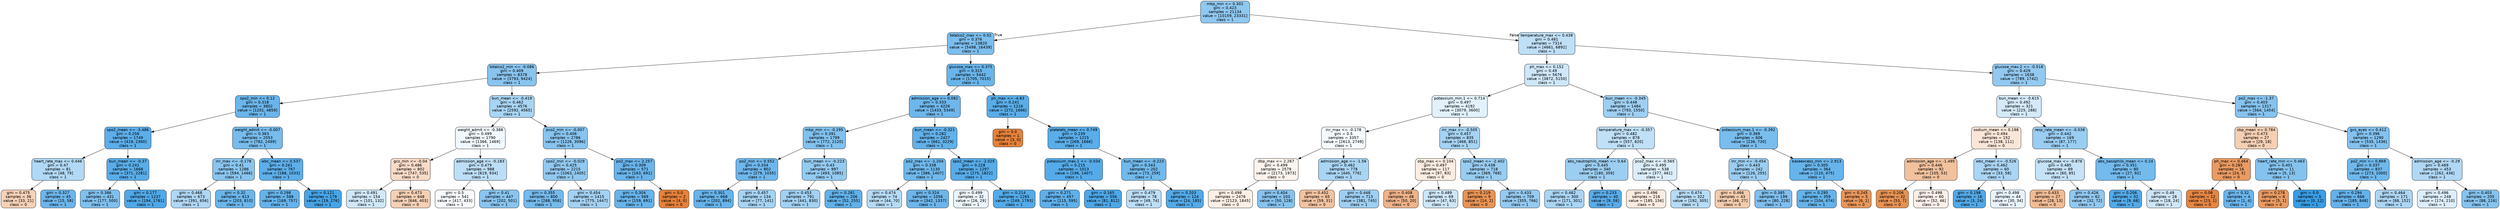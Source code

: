 digraph Tree {
node [shape=box, style="filled, rounded", color="black", fontname="helvetica"] ;
edge [fontname="helvetica"] ;
0 [label="mbp_min <= 0.302\ngini = 0.423\nsamples = 21134\nvalue = [10159, 23331]\nclass = 1", fillcolor="#8fc8f0"] ;
1 [label="totalco2_max <= 0.02\ngini = 0.376\nsamples = 13820\nvalue = [5498, 16439]\nclass = 1", fillcolor="#7bbeee"] ;
0 -> 1 [labeldistance=2.5, labelangle=45, headlabel="True"] ;
2 [label="totalco2_min <= -0.086\ngini = 0.409\nsamples = 8378\nvalue = [3793, 9424]\nclass = 1", fillcolor="#89c4ef"] ;
1 -> 2 ;
3 [label="spo2_min <= 0.12\ngini = 0.318\nsamples = 3802\nvalue = [1201, 4859]\nclass = 1", fillcolor="#6ab5eb"] ;
2 -> 3 ;
4 [label="spo2_mean <= -3.486\ngini = 0.256\nsamples = 1749\nvalue = [419, 2360]\nclass = 1", fillcolor="#5caeea"] ;
3 -> 4 ;
5 [label="heart_rate_max <= 0.446\ngini = 0.47\nsamples = 81\nvalue = [48, 79]\nclass = 1", fillcolor="#b1d9f5"] ;
4 -> 5 ;
6 [label="gini = 0.475\nsamples = 36\nvalue = [33, 21]\nclass = 0", fillcolor="#f6d1b7"] ;
5 -> 6 ;
7 [label="gini = 0.327\nsamples = 45\nvalue = [15, 58]\nclass = 1", fillcolor="#6cb6ec"] ;
5 -> 7 ;
8 [label="bun_mean <= -0.37\ngini = 0.241\nsamples = 1668\nvalue = [371, 2281]\nclass = 1", fillcolor="#59ade9"] ;
4 -> 8 ;
9 [label="gini = 0.386\nsamples = 431\nvalue = [177, 500]\nclass = 1", fillcolor="#7fc0ee"] ;
8 -> 9 ;
10 [label="gini = 0.177\nsamples = 1237\nvalue = [194, 1781]\nclass = 1", fillcolor="#4fa8e8"] ;
8 -> 10 ;
11 [label="weight_admit <= -0.007\ngini = 0.363\nsamples = 2053\nvalue = [782, 2499]\nclass = 1", fillcolor="#77bced"] ;
3 -> 11 ;
12 [label="inr_max <= -0.178\ngini = 0.41\nsamples = 1286\nvalue = [594, 1466]\nclass = 1", fillcolor="#89c5f0"] ;
11 -> 12 ;
13 [label="gini = 0.468\nsamples = 673\nvalue = [391, 656]\nclass = 1", fillcolor="#afd7f4"] ;
12 -> 13 ;
14 [label="gini = 0.32\nsamples = 613\nvalue = [203, 810]\nclass = 1", fillcolor="#6bb6ec"] ;
12 -> 14 ;
15 [label="wbc_mean <= 0.537\ngini = 0.261\nsamples = 767\nvalue = [188, 1033]\nclass = 1", fillcolor="#5dafea"] ;
11 -> 15 ;
16 [label="gini = 0.298\nsamples = 588\nvalue = [169, 757]\nclass = 1", fillcolor="#65b3eb"] ;
15 -> 16 ;
17 [label="gini = 0.121\nsamples = 179\nvalue = [19, 276]\nclass = 1", fillcolor="#47a4e7"] ;
15 -> 17 ;
18 [label="bun_mean <= -0.419\ngini = 0.462\nsamples = 4576\nvalue = [2592, 4565]\nclass = 1", fillcolor="#a9d5f4"] ;
2 -> 18 ;
19 [label="weight_admit <= -0.388\ngini = 0.499\nsamples = 1790\nvalue = [1366, 1469]\nclass = 1", fillcolor="#f1f8fd"] ;
18 -> 19 ;
20 [label="gcs_min <= -0.04\ngini = 0.486\nsamples = 802\nvalue = [747, 535]\nclass = 0", fillcolor="#f8dbc7"] ;
19 -> 20 ;
21 [label="gini = 0.491\nsamples = 154\nvalue = [101, 132]\nclass = 1", fillcolor="#d0e8f9"] ;
20 -> 21 ;
22 [label="gini = 0.473\nsamples = 648\nvalue = [646, 403]\nclass = 0", fillcolor="#f5d0b5"] ;
20 -> 22 ;
23 [label="admission_age <= -0.183\ngini = 0.479\nsamples = 988\nvalue = [619, 934]\nclass = 1", fillcolor="#bcdef6"] ;
19 -> 23 ;
24 [label="gini = 0.5\nsamples = 541\nvalue = [417, 433]\nclass = 1", fillcolor="#f8fbfe"] ;
23 -> 24 ;
25 [label="gini = 0.41\nsamples = 447\nvalue = [202, 501]\nclass = 1", fillcolor="#89c5ef"] ;
23 -> 25 ;
26 [label="pco2_min <= -0.007\ngini = 0.406\nsamples = 2786\nvalue = [1226, 3096]\nclass = 1", fillcolor="#87c4ef"] ;
18 -> 26 ;
27 [label="spo2_min <= -0.029\ngini = 0.425\nsamples = 2215\nvalue = [1063, 2405]\nclass = 1", fillcolor="#91c8f0"] ;
26 -> 27 ;
28 [label="gini = 0.355\nsamples = 800\nvalue = [288, 958]\nclass = 1", fillcolor="#75baed"] ;
27 -> 28 ;
29 [label="gini = 0.454\nsamples = 1415\nvalue = [775, 1447]\nclass = 1", fillcolor="#a3d1f3"] ;
27 -> 29 ;
30 [label="po2_max <= 2.257\ngini = 0.309\nsamples = 571\nvalue = [163, 691]\nclass = 1", fillcolor="#68b4eb"] ;
26 -> 30 ;
31 [label="gini = 0.304\nsamples = 569\nvalue = [159, 691]\nclass = 1", fillcolor="#67b4eb"] ;
30 -> 31 ;
32 [label="gini = 0.0\nsamples = 2\nvalue = [4, 0]\nclass = 0", fillcolor="#e58139"] ;
30 -> 32 ;
33 [label="glucose_max <= 0.375\ngini = 0.315\nsamples = 5442\nvalue = [1705, 7015]\nclass = 1", fillcolor="#69b5eb"] ;
1 -> 33 ;
34 [label="admission_age <= 0.082\ngini = 0.333\nsamples = 4226\nvalue = [1433, 5349]\nclass = 1", fillcolor="#6eb7ec"] ;
33 -> 34 ;
35 [label="mbp_min <= -0.295\ngini = 0.391\nsamples = 1799\nvalue = [772, 2120]\nclass = 1", fillcolor="#81c1ee"] ;
34 -> 35 ;
36 [label="po2_min <= 0.552\ngini = 0.334\nsamples = 802\nvalue = [279, 1035]\nclass = 1", fillcolor="#6eb7ec"] ;
35 -> 36 ;
37 [label="gini = 0.301\nsamples = 668\nvalue = [202, 894]\nclass = 1", fillcolor="#66b3eb"] ;
36 -> 37 ;
38 [label="gini = 0.457\nsamples = 134\nvalue = [77, 141]\nclass = 1", fillcolor="#a5d3f3"] ;
36 -> 38 ;
39 [label="bun_mean <= -0.223\ngini = 0.43\nsamples = 997\nvalue = [493, 1085]\nclass = 1", fillcolor="#93caf1"] ;
35 -> 39 ;
40 [label="gini = 0.453\nsamples = 791\nvalue = [441, 830]\nclass = 1", fillcolor="#a2d1f3"] ;
39 -> 40 ;
41 [label="gini = 0.281\nsamples = 206\nvalue = [52, 255]\nclass = 1", fillcolor="#61b1ea"] ;
39 -> 41 ;
42 [label="bun_mean <= -0.321\ngini = 0.282\nsamples = 2427\nvalue = [661, 3229]\nclass = 1", fillcolor="#62b1ea"] ;
34 -> 42 ;
43 [label="po2_max <= -1.204\ngini = 0.338\nsamples = 1130\nvalue = [386, 1407]\nclass = 1", fillcolor="#6fb8ec"] ;
42 -> 43 ;
44 [label="gini = 0.474\nsamples = 74\nvalue = [44, 70]\nclass = 1", fillcolor="#b5dbf5"] ;
43 -> 44 ;
45 [label="gini = 0.324\nsamples = 1056\nvalue = [342, 1337]\nclass = 1", fillcolor="#6cb6ec"] ;
43 -> 45 ;
46 [label="spo2_mean <= -2.025\ngini = 0.228\nsamples = 1297\nvalue = [275, 1822]\nclass = 1", fillcolor="#57ace9"] ;
42 -> 46 ;
47 [label="gini = 0.499\nsamples = 32\nvalue = [26, 29]\nclass = 1", fillcolor="#ebf5fc"] ;
46 -> 47 ;
48 [label="gini = 0.214\nsamples = 1265\nvalue = [249, 1793]\nclass = 1", fillcolor="#54abe9"] ;
46 -> 48 ;
49 [label="ph_max <= -4.83\ngini = 0.241\nsamples = 1216\nvalue = [272, 1666]\nclass = 1", fillcolor="#59ade9"] ;
33 -> 49 ;
50 [label="gini = 0.0\nsamples = 1\nvalue = [3, 0]\nclass = 0", fillcolor="#e58139"] ;
49 -> 50 ;
51 [label="platelets_mean <= 0.749\ngini = 0.239\nsamples = 1215\nvalue = [269, 1666]\nclass = 1", fillcolor="#59ade9"] ;
49 -> 51 ;
52 [label="potassium_max.1 <= -0.034\ngini = 0.215\nsamples = 1013\nvalue = [196, 1407]\nclass = 1", fillcolor="#55abe9"] ;
51 -> 52 ;
53 [label="gini = 0.271\nsamples = 457\nvalue = [115, 595]\nclass = 1", fillcolor="#5fb0ea"] ;
52 -> 53 ;
54 [label="gini = 0.165\nsamples = 556\nvalue = [81, 812]\nclass = 1", fillcolor="#4da7e8"] ;
52 -> 54 ;
55 [label="bun_mean <= -0.223\ngini = 0.343\nsamples = 202\nvalue = [73, 259]\nclass = 1", fillcolor="#71b9ec"] ;
51 -> 55 ;
56 [label="gini = 0.479\nsamples = 78\nvalue = [49, 74]\nclass = 1", fillcolor="#bcdef6"] ;
55 -> 56 ;
57 [label="gini = 0.203\nsamples = 124\nvalue = [24, 185]\nclass = 1", fillcolor="#53aae8"] ;
55 -> 57 ;
58 [label="temperature_max <= 0.438\ngini = 0.481\nsamples = 7314\nvalue = [4661, 6892]\nclass = 1", fillcolor="#bfdff7"] ;
0 -> 58 [labeldistance=2.5, labelangle=-45, headlabel="False"] ;
59 [label="ph_max <= 0.152\ngini = 0.49\nsamples = 5676\nvalue = [3872, 5150]\nclass = 1", fillcolor="#cee7f9"] ;
58 -> 59 ;
60 [label="potassium_min.1 <= 0.714\ngini = 0.497\nsamples = 4192\nvalue = [3079, 3600]\nclass = 1", fillcolor="#e2f1fb"] ;
59 -> 60 ;
61 [label="inr_max <= -0.178\ngini = 0.5\nsamples = 3357\nvalue = [2613, 2749]\nclass = 1", fillcolor="#f5fafe"] ;
60 -> 61 ;
62 [label="dbp_max <= 2.267\ngini = 0.499\nsamples = 2579\nvalue = [2173, 1973]\nclass = 0", fillcolor="#fdf3ed"] ;
61 -> 62 ;
63 [label="gini = 0.498\nsamples = 2476\nvalue = [2123, 1845]\nclass = 0", fillcolor="#fcefe5"] ;
62 -> 63 ;
64 [label="gini = 0.404\nsamples = 103\nvalue = [50, 128]\nclass = 1", fillcolor="#86c3ef"] ;
62 -> 64 ;
65 [label="admission_age <= -1.56\ngini = 0.462\nsamples = 778\nvalue = [440, 776]\nclass = 1", fillcolor="#a9d5f4"] ;
61 -> 65 ;
66 [label="gini = 0.452\nsamples = 65\nvalue = [59, 31]\nclass = 0", fillcolor="#f3c3a1"] ;
65 -> 66 ;
67 [label="gini = 0.448\nsamples = 713\nvalue = [381, 745]\nclass = 1", fillcolor="#9ecff2"] ;
65 -> 67 ;
68 [label="inr_max <= -0.505\ngini = 0.457\nsamples = 835\nvalue = [466, 851]\nclass = 1", fillcolor="#a5d3f3"] ;
60 -> 68 ;
69 [label="sbp_max <= 0.104\ngini = 0.497\nsamples = 117\nvalue = [97, 83]\nclass = 0", fillcolor="#fbede2"] ;
68 -> 69 ;
70 [label="gini = 0.408\nsamples = 48\nvalue = [50, 20]\nclass = 0", fillcolor="#efb388"] ;
69 -> 70 ;
71 [label="gini = 0.489\nsamples = 69\nvalue = [47, 63]\nclass = 1", fillcolor="#cde6f8"] ;
69 -> 71 ;
72 [label="spo2_mean <= -2.402\ngini = 0.438\nsamples = 718\nvalue = [369, 768]\nclass = 1", fillcolor="#98ccf1"] ;
68 -> 72 ;
73 [label="gini = 0.219\nsamples = 9\nvalue = [14, 2]\nclass = 0", fillcolor="#e99355"] ;
72 -> 73 ;
74 [label="gini = 0.433\nsamples = 709\nvalue = [355, 766]\nclass = 1", fillcolor="#95caf1"] ;
72 -> 74 ;
75 [label="bun_mean <= -0.345\ngini = 0.448\nsamples = 1484\nvalue = [793, 1550]\nclass = 1", fillcolor="#9ecff2"] ;
59 -> 75 ;
76 [label="temperature_max <= -0.357\ngini = 0.482\nsamples = 878\nvalue = [557, 820]\nclass = 1", fillcolor="#bfe0f7"] ;
75 -> 76 ;
77 [label="abs_neutrophils_mean <= 0.64\ngini = 0.445\nsamples = 340\nvalue = [180, 359]\nclass = 1", fillcolor="#9ccef2"] ;
76 -> 77 ;
78 [label="gini = 0.462\nsamples = 300\nvalue = [171, 301]\nclass = 1", fillcolor="#a9d5f4"] ;
77 -> 78 ;
79 [label="gini = 0.233\nsamples = 40\nvalue = [9, 58]\nclass = 1", fillcolor="#58ace9"] ;
77 -> 79 ;
80 [label="pco2_max <= -0.565\ngini = 0.495\nsamples = 538\nvalue = [377, 461]\nclass = 1", fillcolor="#dbedfa"] ;
76 -> 80 ;
81 [label="gini = 0.496\nsamples = 216\nvalue = [185, 156]\nclass = 0", fillcolor="#fbebe0"] ;
80 -> 81 ;
82 [label="gini = 0.474\nsamples = 322\nvalue = [192, 305]\nclass = 1", fillcolor="#b6dbf5"] ;
80 -> 82 ;
83 [label="potassium_max.1 <= -0.392\ngini = 0.369\nsamples = 606\nvalue = [236, 730]\nclass = 1", fillcolor="#79bded"] ;
75 -> 83 ;
84 [label="inr_min <= -0.454\ngini = 0.443\nsamples = 242\nvalue = [126, 255]\nclass = 1", fillcolor="#9bcdf2"] ;
83 -> 84 ;
85 [label="gini = 0.466\nsamples = 43\nvalue = [46, 27]\nclass = 0", fillcolor="#f4cbad"] ;
84 -> 85 ;
86 [label="gini = 0.385\nsamples = 199\nvalue = [80, 228]\nclass = 1", fillcolor="#7ebfee"] ;
84 -> 86 ;
87 [label="baseexcess_min <= 2.913\ngini = 0.305\nsamples = 364\nvalue = [110, 475]\nclass = 1", fillcolor="#67b4eb"] ;
83 -> 87 ;
88 [label="gini = 0.295\nsamples = 359\nvalue = [104, 474]\nclass = 1", fillcolor="#64b3eb"] ;
87 -> 88 ;
89 [label="gini = 0.245\nsamples = 5\nvalue = [6, 1]\nclass = 0", fillcolor="#e9965a"] ;
87 -> 89 ;
90 [label="glucose_max.2 <= -0.518\ngini = 0.429\nsamples = 1638\nvalue = [789, 1742]\nclass = 1", fillcolor="#93c9f1"] ;
58 -> 90 ;
91 [label="bun_mean <= -0.615\ngini = 0.492\nsamples = 321\nvalue = [225, 288]\nclass = 1", fillcolor="#d4eaf9"] ;
90 -> 91 ;
92 [label="sodium_mean <= 0.198\ngini = 0.494\nsamples = 152\nvalue = [138, 111]\nclass = 0", fillcolor="#fae6d8"] ;
91 -> 92 ;
93 [label="admission_age <= -1.495\ngini = 0.446\nsamples = 92\nvalue = [105, 53]\nclass = 0", fillcolor="#f2c19d"] ;
92 -> 93 ;
94 [label="gini = 0.206\nsamples = 32\nvalue = [53, 7]\nclass = 0", fillcolor="#e89253"] ;
93 -> 94 ;
95 [label="gini = 0.498\nsamples = 60\nvalue = [52, 46]\nclass = 0", fillcolor="#fcf0e8"] ;
93 -> 95 ;
96 [label="wbc_mean <= -0.526\ngini = 0.462\nsamples = 60\nvalue = [33, 58]\nclass = 1", fillcolor="#aad5f4"] ;
92 -> 96 ;
97 [label="gini = 0.198\nsamples = 16\nvalue = [3, 24]\nclass = 1", fillcolor="#52a9e8"] ;
96 -> 97 ;
98 [label="gini = 0.498\nsamples = 44\nvalue = [30, 34]\nclass = 1", fillcolor="#e8f3fc"] ;
96 -> 98 ;
99 [label="resp_rate_mean <= -0.038\ngini = 0.442\nsamples = 169\nvalue = [87, 177]\nclass = 1", fillcolor="#9acdf2"] ;
91 -> 99 ;
100 [label="glucose_max <= -0.876\ngini = 0.485\nsamples = 89\nvalue = [60, 85]\nclass = 1", fillcolor="#c5e2f7"] ;
99 -> 100 ;
101 [label="gini = 0.433\nsamples = 27\nvalue = [28, 13]\nclass = 0", fillcolor="#f1bc95"] ;
100 -> 101 ;
102 [label="gini = 0.426\nsamples = 62\nvalue = [32, 72]\nclass = 1", fillcolor="#91c9f1"] ;
100 -> 102 ;
103 [label="abs_basophils_mean <= 0.24\ngini = 0.351\nsamples = 80\nvalue = [27, 92]\nclass = 1", fillcolor="#73baed"] ;
99 -> 103 ;
104 [label="gini = 0.206\nsamples = 52\nvalue = [9, 68]\nclass = 1", fillcolor="#53aae8"] ;
103 -> 104 ;
105 [label="gini = 0.49\nsamples = 28\nvalue = [18, 24]\nclass = 1", fillcolor="#cee6f8"] ;
103 -> 105 ;
106 [label="po2_max <= -1.37\ngini = 0.403\nsamples = 1317\nvalue = [564, 1454]\nclass = 1", fillcolor="#86c3ef"] ;
90 -> 106 ;
107 [label="sbp_mean <= 0.784\ngini = 0.473\nsamples = 27\nvalue = [29, 18]\nclass = 0", fillcolor="#f5cfb4"] ;
106 -> 107 ;
108 [label="ph_max <= 0.464\ngini = 0.285\nsamples = 16\nvalue = [24, 5]\nclass = 0", fillcolor="#ea9b62"] ;
107 -> 108 ;
109 [label="gini = 0.08\nsamples = 12\nvalue = [23, 1]\nclass = 0", fillcolor="#e68642"] ;
108 -> 109 ;
110 [label="gini = 0.32\nsamples = 4\nvalue = [1, 4]\nclass = 1", fillcolor="#6ab6ec"] ;
108 -> 110 ;
111 [label="heart_rate_min <= 0.463\ngini = 0.401\nsamples = 11\nvalue = [5, 13]\nclass = 1", fillcolor="#85c3ef"] ;
107 -> 111 ;
112 [label="gini = 0.278\nsamples = 6\nvalue = [5, 1]\nclass = 0", fillcolor="#ea9a61"] ;
111 -> 112 ;
113 [label="gini = 0.0\nsamples = 5\nvalue = [0, 12]\nclass = 1", fillcolor="#399de5"] ;
111 -> 113 ;
114 [label="gcs_eyes <= 0.412\ngini = 0.396\nsamples = 1290\nvalue = [535, 1436]\nclass = 1", fillcolor="#83c2ef"] ;
106 -> 114 ;
115 [label="po2_min <= 0.869\ngini = 0.337\nsamples = 837\nvalue = [273, 1000]\nclass = 1", fillcolor="#6fb8ec"] ;
114 -> 115 ;
116 [label="gini = 0.294\nsamples = 666\nvalue = [185, 848]\nclass = 1", fillcolor="#64b2eb"] ;
115 -> 116 ;
117 [label="gini = 0.464\nsamples = 171\nvalue = [88, 152]\nclass = 1", fillcolor="#acd6f4"] ;
115 -> 117 ;
118 [label="admission_age <= -0.29\ngini = 0.469\nsamples = 453\nvalue = [262, 436]\nclass = 1", fillcolor="#b0d8f5"] ;
114 -> 118 ;
119 [label="gini = 0.496\nsamples = 248\nvalue = [174, 210]\nclass = 1", fillcolor="#ddeefb"] ;
118 -> 119 ;
120 [label="gini = 0.403\nsamples = 205\nvalue = [88, 226]\nclass = 1", fillcolor="#86c3ef"] ;
118 -> 120 ;
}